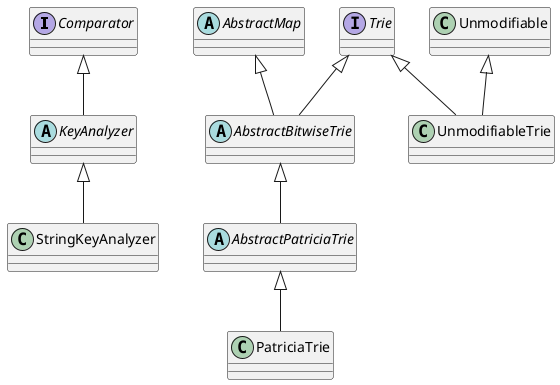 @startuml

interface Comparator
interface Trie
abstract class KeyAnalyzer
abstract class AbstractBitwiseTrie
abstract class AbstractMap
abstract class AbstractPatriciaTrie

Comparator <|-- KeyAnalyzer
KeyAnalyzer <|-- StringKeyAnalyzer
Trie <|-- AbstractBitwiseTrie
AbstractMap <|-- AbstractBitwiseTrie

AbstractBitwiseTrie <|-- AbstractPatriciaTrie
AbstractPatriciaTrie <|-- PatriciaTrie

Trie <|-- UnmodifiableTrie
Unmodifiable <|-- UnmodifiableTrie


@enduml